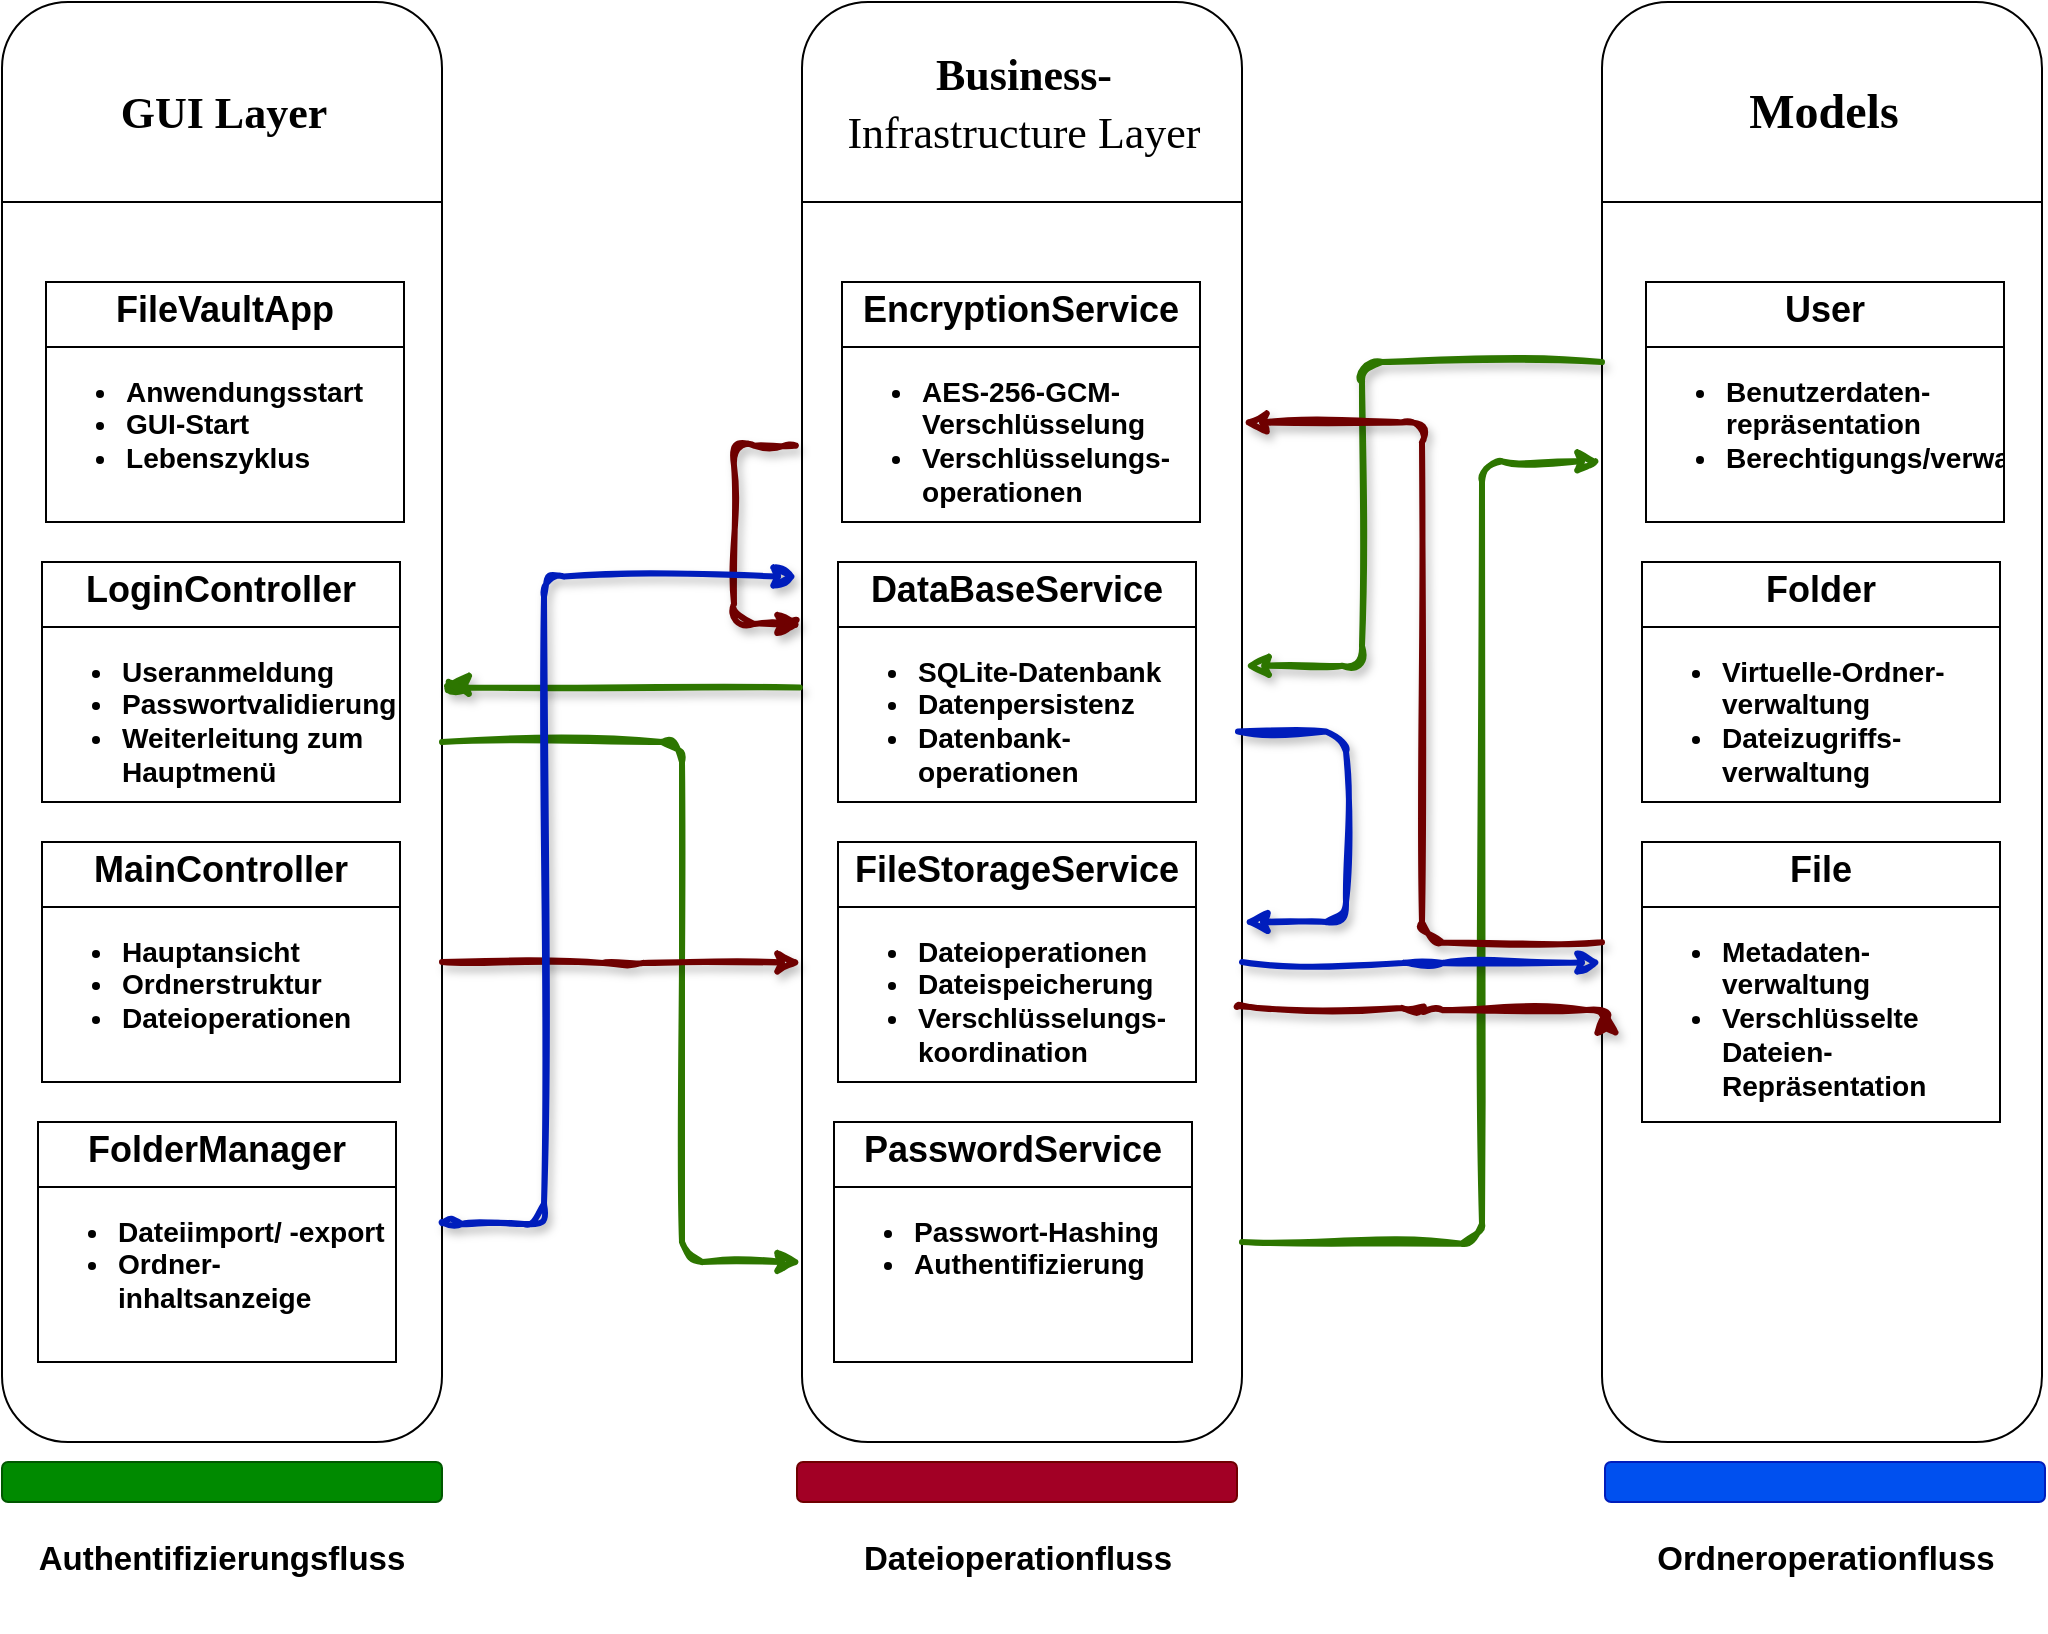 <mxfile version="26.2.13">
  <diagram name="Page-1" id="e56a1550-8fbb-45ad-956c-1786394a9013">
    <mxGraphModel dx="1447" dy="596" grid="1" gridSize="10" guides="1" tooltips="1" connect="1" arrows="1" fold="1" page="1" pageScale="1" pageWidth="1100" pageHeight="850" background="none" math="0" shadow="0">
      <root>
        <mxCell id="0" />
        <mxCell id="1" parent="0" />
        <mxCell id="-yXR84pEISBXPebQsvSQ-5" value="" style="rounded=1;whiteSpace=wrap;html=1;" parent="1" vertex="1">
          <mxGeometry x="40" y="30" width="220" height="720" as="geometry" />
        </mxCell>
        <mxCell id="-yXR84pEISBXPebQsvSQ-6" value="&lt;h1&gt;&lt;font face=&quot;Verdana&quot; style=&quot;font-size: 22px;&quot;&gt;GUI Layer&lt;/font&gt;&lt;/h1&gt;" style="text;html=1;align=center;verticalAlign=middle;whiteSpace=wrap;rounded=0;" parent="1" vertex="1">
          <mxGeometry x="61" y="60" width="180" height="50" as="geometry" />
        </mxCell>
        <mxCell id="-yXR84pEISBXPebQsvSQ-9" value="" style="endArrow=none;html=1;rounded=0;" parent="1" edge="1">
          <mxGeometry width="50" height="50" relative="1" as="geometry">
            <mxPoint x="40" y="130" as="sourcePoint" />
            <mxPoint x="260" y="130" as="targetPoint" />
          </mxGeometry>
        </mxCell>
        <mxCell id="-yXR84pEISBXPebQsvSQ-30" value="" style="rounded=1;whiteSpace=wrap;html=1;" parent="1" vertex="1">
          <mxGeometry x="440" y="30" width="220" height="720" as="geometry" />
        </mxCell>
        <mxCell id="-yXR84pEISBXPebQsvSQ-31" value="&lt;h1&gt;&lt;font face=&quot;Verdana&quot; style=&quot;font-size: 22px;&quot;&gt;Business-&lt;/font&gt;&lt;span style=&quot;font-size: 22px; font-family: Verdana; background-color: transparent; color: light-dark(rgb(0, 0, 0), rgb(255, 255, 255)); font-weight: normal;&quot;&gt;Infrastructure Layer&lt;/span&gt;&lt;/h1&gt;" style="text;html=1;align=center;verticalAlign=middle;whiteSpace=wrap;rounded=0;" parent="1" vertex="1">
          <mxGeometry x="461" y="40" width="180" height="80" as="geometry" />
        </mxCell>
        <mxCell id="-yXR84pEISBXPebQsvSQ-32" value="" style="endArrow=none;html=1;rounded=0;" parent="1" edge="1">
          <mxGeometry width="50" height="50" relative="1" as="geometry">
            <mxPoint x="440" y="130" as="sourcePoint" />
            <mxPoint x="660" y="130" as="targetPoint" />
          </mxGeometry>
        </mxCell>
        <mxCell id="-yXR84pEISBXPebQsvSQ-37" value="" style="rounded=1;whiteSpace=wrap;html=1;" parent="1" vertex="1">
          <mxGeometry x="840" y="30" width="220" height="720" as="geometry" />
        </mxCell>
        <mxCell id="-yXR84pEISBXPebQsvSQ-38" value="&lt;h1&gt;&lt;font face=&quot;Verdana&quot;&gt;Models&lt;/font&gt;&lt;/h1&gt;" style="text;html=1;align=center;verticalAlign=middle;whiteSpace=wrap;rounded=0;" parent="1" vertex="1">
          <mxGeometry x="861" y="60" width="180" height="50" as="geometry" />
        </mxCell>
        <mxCell id="-yXR84pEISBXPebQsvSQ-39" value="" style="endArrow=none;html=1;rounded=0;" parent="1" edge="1">
          <mxGeometry width="50" height="50" relative="1" as="geometry">
            <mxPoint x="840" y="130" as="sourcePoint" />
            <mxPoint x="1060" y="130" as="targetPoint" />
          </mxGeometry>
        </mxCell>
        <mxCell id="-yXR84pEISBXPebQsvSQ-44" value="&lt;h2 style=&quot;margin:0px;margin-top:4px;text-align:center;&quot;&gt;EncryptionService&lt;/h2&gt;&lt;hr size=&quot;1&quot; style=&quot;border-style:solid;&quot;&gt;&lt;h3&gt;&lt;div style=&quot;height:2px;&quot;&gt;&lt;ul&gt;&lt;li&gt;AES-256-GCM- Verschlüsselung&lt;/li&gt;&lt;li&gt;Verschlüsselungs-operationen&lt;/li&gt;&lt;/ul&gt;&lt;div&gt;&lt;br&gt;&lt;/div&gt;&lt;/div&gt;&lt;/h3&gt;" style="verticalAlign=top;align=left;overflow=fill;html=1;whiteSpace=wrap;" parent="1" vertex="1">
          <mxGeometry x="460" y="170" width="179" height="120" as="geometry" />
        </mxCell>
        <mxCell id="-yXR84pEISBXPebQsvSQ-47" value="&lt;h2 style=&quot;margin:0px;margin-top:4px;text-align:center;&quot;&gt;DataBaseService&lt;/h2&gt;&lt;hr size=&quot;1&quot; style=&quot;border-style:solid;&quot;&gt;&lt;h3&gt;&lt;div style=&quot;height:2px;&quot;&gt;&lt;ul&gt;&lt;li&gt;SQLite-Datenbank&lt;/li&gt;&lt;li&gt;Datenpersistenz&lt;/li&gt;&lt;li&gt;Datenbank-operationen&lt;/li&gt;&lt;/ul&gt;&lt;div&gt;&lt;br&gt;&lt;/div&gt;&lt;/div&gt;&lt;/h3&gt;" style="verticalAlign=top;align=left;overflow=fill;html=1;whiteSpace=wrap;" parent="1" vertex="1">
          <mxGeometry x="458" y="310" width="179" height="120" as="geometry" />
        </mxCell>
        <mxCell id="-yXR84pEISBXPebQsvSQ-48" value="&lt;h2 style=&quot;margin:0px;margin-top:4px;text-align:center;&quot;&gt;&lt;b&gt;FileStorageService&lt;/b&gt;&lt;/h2&gt;&lt;hr size=&quot;1&quot; style=&quot;border-style:solid;&quot;&gt;&lt;h3&gt;&lt;div style=&quot;height:2px;&quot;&gt;&lt;ul&gt;&lt;li&gt;Dateioperationen&lt;/li&gt;&lt;li&gt;Dateispeicherung&lt;/li&gt;&lt;li&gt;Verschlüsselungs-koordination&lt;/li&gt;&lt;/ul&gt;&lt;div&gt;&lt;br&gt;&lt;/div&gt;&lt;/div&gt;&lt;/h3&gt;" style="verticalAlign=top;align=left;overflow=fill;html=1;whiteSpace=wrap;" parent="1" vertex="1">
          <mxGeometry x="458" y="450" width="179" height="120" as="geometry" />
        </mxCell>
        <mxCell id="-yXR84pEISBXPebQsvSQ-49" value="&lt;h2 style=&quot;margin:0px;margin-top:4px;text-align:center;&quot;&gt;PasswordService&lt;/h2&gt;&lt;hr size=&quot;1&quot; style=&quot;border-style:solid;&quot;&gt;&lt;h3&gt;&lt;div style=&quot;height:2px;&quot;&gt;&lt;ul&gt;&lt;li&gt;Passwort-Hashing&lt;/li&gt;&lt;li&gt;Authentifizierung&lt;/li&gt;&lt;/ul&gt;&lt;div&gt;&lt;br&gt;&lt;/div&gt;&lt;/div&gt;&lt;/h3&gt;" style="verticalAlign=top;align=left;overflow=fill;html=1;whiteSpace=wrap;" parent="1" vertex="1">
          <mxGeometry x="456" y="590" width="179" height="120" as="geometry" />
        </mxCell>
        <mxCell id="-yXR84pEISBXPebQsvSQ-54" value="&lt;h2 style=&quot;margin:0px;margin-top:4px;text-align:center;&quot;&gt;FileVaultApp&lt;/h2&gt;&lt;hr size=&quot;1&quot; style=&quot;border-style:solid;&quot;&gt;&lt;h3&gt;&lt;div style=&quot;height:2px;&quot;&gt;&lt;ul&gt;&lt;li&gt;Anwendungsstart&lt;/li&gt;&lt;li&gt;GUI-Start&lt;/li&gt;&lt;li&gt;Lebenszyklus&lt;/li&gt;&lt;/ul&gt;&lt;div&gt;&lt;br&gt;&lt;/div&gt;&lt;/div&gt;&lt;/h3&gt;" style="verticalAlign=top;align=left;overflow=fill;html=1;whiteSpace=wrap;" parent="1" vertex="1">
          <mxGeometry x="62" y="170" width="179" height="120" as="geometry" />
        </mxCell>
        <mxCell id="-yXR84pEISBXPebQsvSQ-55" value="&lt;h2 style=&quot;margin:0px;margin-top:4px;text-align:center;&quot;&gt;&lt;b&gt;LoginController&lt;/b&gt;&lt;/h2&gt;&lt;hr size=&quot;1&quot; style=&quot;border-style:solid;&quot;&gt;&lt;h3&gt;&lt;div style=&quot;height:2px;&quot;&gt;&lt;ul&gt;&lt;li&gt;Useranmeldung&lt;/li&gt;&lt;li&gt;Passwortvalidierung&lt;/li&gt;&lt;li&gt;Weiterleitung zum Hauptmenü&lt;/li&gt;&lt;/ul&gt;&lt;/div&gt;&lt;/h3&gt;" style="verticalAlign=top;align=left;overflow=fill;html=1;whiteSpace=wrap;" parent="1" vertex="1">
          <mxGeometry x="60" y="310" width="179" height="120" as="geometry" />
        </mxCell>
        <mxCell id="-yXR84pEISBXPebQsvSQ-56" value="&lt;h2 style=&quot;margin:0px;margin-top:4px;text-align:center;&quot;&gt;&lt;b&gt;MainController&lt;/b&gt;&lt;/h2&gt;&lt;hr size=&quot;1&quot; style=&quot;border-style:solid;&quot;&gt;&lt;h3&gt;&lt;div style=&quot;height:2px;&quot;&gt;&lt;ul&gt;&lt;li&gt;Hauptansicht&lt;/li&gt;&lt;li&gt;Ordnerstruktur&lt;/li&gt;&lt;li&gt;Dateioperationen&lt;/li&gt;&lt;/ul&gt;&lt;div&gt;&lt;br&gt;&lt;/div&gt;&lt;/div&gt;&lt;/h3&gt;" style="verticalAlign=top;align=left;overflow=fill;html=1;whiteSpace=wrap;" parent="1" vertex="1">
          <mxGeometry x="60" y="450" width="179" height="120" as="geometry" />
        </mxCell>
        <mxCell id="-yXR84pEISBXPebQsvSQ-57" value="&lt;h2 style=&quot;margin:0px;margin-top:4px;text-align:center;&quot;&gt;FolderManager&lt;/h2&gt;&lt;hr size=&quot;1&quot; style=&quot;border-style:solid;&quot;&gt;&lt;h3&gt;&lt;div style=&quot;height:2px;&quot;&gt;&lt;ul&gt;&lt;li&gt;Dateiimport/ -export&lt;/li&gt;&lt;li&gt;Ordner-inhaltsanzeige&lt;/li&gt;&lt;/ul&gt;&lt;/div&gt;&lt;/h3&gt;" style="verticalAlign=top;align=left;overflow=fill;html=1;whiteSpace=wrap;" parent="1" vertex="1">
          <mxGeometry x="58" y="590" width="179" height="120" as="geometry" />
        </mxCell>
        <mxCell id="-yXR84pEISBXPebQsvSQ-58" value="&lt;h2 style=&quot;margin:0px;margin-top:4px;text-align:center;&quot;&gt;User&lt;/h2&gt;&lt;hr size=&quot;1&quot; style=&quot;border-style:solid;&quot;&gt;&lt;h3&gt;&lt;div style=&quot;height:2px;&quot;&gt;&lt;ul&gt;&lt;li&gt;Benutzerdaten-repräsentation&lt;/li&gt;&lt;li&gt;Berechtigungs/verwaltung&lt;/li&gt;&lt;/ul&gt;&lt;div&gt;&lt;br&gt;&lt;/div&gt;&lt;/div&gt;&lt;/h3&gt;" style="verticalAlign=top;align=left;overflow=fill;html=1;whiteSpace=wrap;" parent="1" vertex="1">
          <mxGeometry x="862" y="170" width="179" height="120" as="geometry" />
        </mxCell>
        <mxCell id="-yXR84pEISBXPebQsvSQ-59" value="&lt;h2 style=&quot;margin:0px;margin-top:4px;text-align:center;&quot;&gt;Folder&lt;/h2&gt;&lt;hr size=&quot;1&quot; style=&quot;border-style:solid;&quot;&gt;&lt;h3&gt;&lt;div style=&quot;height:2px;&quot;&gt;&lt;ul&gt;&lt;li&gt;Virtuelle-Ordner-verwaltung&lt;/li&gt;&lt;li&gt;Dateizugriffs-verwaltung&lt;/li&gt;&lt;/ul&gt;&lt;div&gt;&lt;br&gt;&lt;/div&gt;&lt;/div&gt;&lt;/h3&gt;" style="verticalAlign=top;align=left;overflow=fill;html=1;whiteSpace=wrap;" parent="1" vertex="1">
          <mxGeometry x="860" y="310" width="179" height="120" as="geometry" />
        </mxCell>
        <mxCell id="-yXR84pEISBXPebQsvSQ-60" value="&lt;h2 style=&quot;margin:0px;margin-top:4px;text-align:center;&quot;&gt;File&lt;/h2&gt;&lt;hr size=&quot;1&quot; style=&quot;border-style:solid;&quot;&gt;&lt;h3&gt;&lt;div style=&quot;height:2px;&quot;&gt;&lt;ul&gt;&lt;li&gt;Metadaten-verwaltung&lt;/li&gt;&lt;li&gt;Verschlüsselte Dateien- Repräsentation&lt;table class=&quot;kb-table full-width bordered&quot;&gt;&lt;tbody&gt;&lt;tr&gt;&lt;td&gt;&lt;br&gt;&lt;/td&gt;&lt;br/&gt;&lt;td&gt;&lt;br&gt;&lt;/td&gt;&lt;/tr&gt;&lt;/tbody&gt;&lt;/table&gt;&lt;/li&gt;&lt;/ul&gt;&lt;/div&gt;&lt;/h3&gt;" style="verticalAlign=top;align=left;overflow=fill;html=1;whiteSpace=wrap;" parent="1" vertex="1">
          <mxGeometry x="860" y="450" width="179" height="140" as="geometry" />
        </mxCell>
        <mxCell id="-yXR84pEISBXPebQsvSQ-68" style="edgeStyle=orthogonalEdgeStyle;rounded=1;orthogonalLoop=1;jettySize=auto;html=1;fillColor=#60a917;strokeColor=#2D7600;curved=0;sketch=1;curveFitting=1;jiggle=2;shadow=0;flowAnimation=0;startSize=6;strokeWidth=3;jumpStyle=gap;entryX=0;entryY=0.875;entryDx=0;entryDy=0;entryPerimeter=0;" parent="1" target="-yXR84pEISBXPebQsvSQ-30" edge="1">
          <mxGeometry relative="1" as="geometry">
            <mxPoint x="270" y="500" as="targetPoint" />
            <mxPoint x="260" y="400" as="sourcePoint" />
            <Array as="points">
              <mxPoint x="260" y="400" />
              <mxPoint x="380" y="400" />
              <mxPoint x="380" y="660" />
            </Array>
          </mxGeometry>
        </mxCell>
        <mxCell id="Wj3pU2oSyz4qSfwIh86G-1" style="edgeStyle=orthogonalEdgeStyle;rounded=1;orthogonalLoop=1;jettySize=auto;html=1;exitX=1;exitY=0.25;exitDx=0;exitDy=0;fillColor=#60a917;strokeColor=#2D7600;curved=0;sketch=1;curveFitting=1;jiggle=2;shadow=0;flowAnimation=0;startSize=6;strokeWidth=3;jumpStyle=gap;entryX=0;entryY=0.319;entryDx=0;entryDy=0;entryPerimeter=0;" parent="1" target="-yXR84pEISBXPebQsvSQ-37" edge="1">
          <mxGeometry relative="1" as="geometry">
            <mxPoint x="820" y="520" as="targetPoint" />
            <mxPoint x="660" y="650" as="sourcePoint" />
            <Array as="points">
              <mxPoint x="660" y="651" />
              <mxPoint x="780" y="651" />
              <mxPoint x="780" y="260" />
            </Array>
          </mxGeometry>
        </mxCell>
        <mxCell id="Wj3pU2oSyz4qSfwIh86G-3" value="" style="endArrow=classic;html=1;rounded=1;shadow=1;sketch=1;jiggle=2;curveFitting=1;strokeColor=#2D7600;strokeWidth=3;align=center;verticalAlign=middle;fontFamily=Helvetica;fontSize=11;fontColor=default;labelBackgroundColor=default;edgeStyle=orthogonalEdgeStyle;startSize=6;flowAnimation=1;curved=0;fillColor=#60a917;exitX=0;exitY=0.25;exitDx=0;exitDy=0;entryX=1.005;entryY=0.461;entryDx=0;entryDy=0;entryPerimeter=0;" parent="1" source="-yXR84pEISBXPebQsvSQ-37" target="-yXR84pEISBXPebQsvSQ-30" edge="1">
          <mxGeometry width="50" height="50" relative="1" as="geometry">
            <mxPoint x="770" y="200" as="sourcePoint" />
            <mxPoint x="820" y="150" as="targetPoint" />
            <Array as="points">
              <mxPoint x="720" y="210" />
              <mxPoint x="720" y="362" />
            </Array>
          </mxGeometry>
        </mxCell>
        <mxCell id="Wj3pU2oSyz4qSfwIh86G-4" value="" style="endArrow=classic;html=1;rounded=1;shadow=1;sketch=1;jiggle=2;curveFitting=1;strokeColor=#2D7600;strokeWidth=3;align=center;verticalAlign=middle;fontFamily=Helvetica;fontSize=11;fontColor=default;labelBackgroundColor=default;edgeStyle=orthogonalEdgeStyle;startSize=6;flowAnimation=1;curved=0;fillColor=#60a917;exitX=-0.005;exitY=0.451;exitDx=0;exitDy=0;exitPerimeter=0;entryX=1.005;entryY=0.449;entryDx=0;entryDy=0;entryPerimeter=0;" parent="1" edge="1">
          <mxGeometry width="50" height="50" relative="1" as="geometry">
            <mxPoint x="438.9" y="372.72" as="sourcePoint" />
            <mxPoint x="261.1" y="371.28" as="targetPoint" />
            <Array as="points">
              <mxPoint x="263" y="373" />
              <mxPoint x="263" y="371" />
            </Array>
          </mxGeometry>
        </mxCell>
        <mxCell id="Wj3pU2oSyz4qSfwIh86G-7" value="" style="rounded=1;whiteSpace=wrap;html=1;fontFamily=Helvetica;fontSize=11;fontColor=#ffffff;labelBackgroundColor=default;fillColor=#008a00;strokeColor=#005700;" parent="1" vertex="1">
          <mxGeometry x="40" y="760" width="220" height="20" as="geometry" />
        </mxCell>
        <mxCell id="Wj3pU2oSyz4qSfwIh86G-8" value="&lt;h2&gt;Authentifizierungsfluss&lt;/h2&gt;&lt;div&gt;&lt;br&gt;&lt;/div&gt;" style="text;html=1;align=center;verticalAlign=middle;whiteSpace=wrap;rounded=0;fontFamily=Helvetica;fontSize=11;fontColor=default;labelBackgroundColor=none;" parent="1" vertex="1">
          <mxGeometry x="40" y="800" width="220" height="30" as="geometry" />
        </mxCell>
        <mxCell id="Wj3pU2oSyz4qSfwIh86G-9" value="" style="rounded=1;whiteSpace=wrap;html=1;fontFamily=Helvetica;fontSize=11;fontColor=#ffffff;labelBackgroundColor=default;fillColor=#a20025;strokeColor=#6F0000;" parent="1" vertex="1">
          <mxGeometry x="437.5" y="760" width="220" height="20" as="geometry" />
        </mxCell>
        <mxCell id="Wj3pU2oSyz4qSfwIh86G-10" value="&lt;h2&gt;Dateioperationfluss&lt;/h2&gt;&lt;div&gt;&lt;br&gt;&lt;/div&gt;" style="text;html=1;align=center;verticalAlign=middle;whiteSpace=wrap;rounded=0;fontFamily=Helvetica;fontSize=11;fontColor=default;labelBackgroundColor=none;" parent="1" vertex="1">
          <mxGeometry x="437.5" y="800" width="220" height="30" as="geometry" />
        </mxCell>
        <mxCell id="Wj3pU2oSyz4qSfwIh86G-12" value="" style="endArrow=classic;html=1;rounded=1;shadow=1;sketch=1;jiggle=2;curveFitting=1;strokeColor=#6F0000;strokeWidth=3;align=center;verticalAlign=middle;fontFamily=Helvetica;fontSize=11;fontColor=default;labelBackgroundColor=default;edgeStyle=orthogonalEdgeStyle;startSize=6;flowAnimation=1;curved=0;fillColor=#a20025;entryX=0;entryY=0.667;entryDx=0;entryDy=0;entryPerimeter=0;" parent="1" target="-yXR84pEISBXPebQsvSQ-30" edge="1">
          <mxGeometry width="50" height="50" relative="1" as="geometry">
            <mxPoint x="260" y="510" as="sourcePoint" />
            <mxPoint x="310" y="460" as="targetPoint" />
          </mxGeometry>
        </mxCell>
        <mxCell id="Wj3pU2oSyz4qSfwIh86G-15" value="" style="endArrow=classic;html=1;rounded=1;shadow=1;sketch=1;jiggle=2;curveFitting=1;strokeColor=#6F0000;strokeWidth=3;align=center;verticalAlign=middle;fontFamily=Helvetica;fontSize=11;fontColor=default;labelBackgroundColor=default;edgeStyle=orthogonalEdgeStyle;startSize=6;flowAnimation=1;curved=0;fillColor=#a20025;entryX=0.009;entryY=0.668;entryDx=0;entryDy=0;entryPerimeter=0;" parent="1" edge="1">
          <mxGeometry width="50" height="50" relative="1" as="geometry">
            <mxPoint x="657.5" y="532" as="sourcePoint" />
            <mxPoint x="841.98" y="532.96" as="targetPoint" />
            <Array as="points">
              <mxPoint x="658" y="533" />
              <mxPoint x="750" y="533" />
              <mxPoint x="750" y="534" />
            </Array>
          </mxGeometry>
        </mxCell>
        <mxCell id="Wj3pU2oSyz4qSfwIh86G-16" value="" style="endArrow=classic;html=1;rounded=1;shadow=1;sketch=1;jiggle=2;curveFitting=1;strokeColor=#6F0000;strokeWidth=3;align=center;verticalAlign=middle;fontFamily=Helvetica;fontSize=11;fontColor=default;labelBackgroundColor=default;edgeStyle=orthogonalEdgeStyle;startSize=6;flowAnimation=1;curved=0;fillColor=#a20025;exitX=0;exitY=0.653;exitDx=0;exitDy=0;exitPerimeter=0;entryX=1;entryY=0.292;entryDx=0;entryDy=0;entryPerimeter=0;" parent="1" source="-yXR84pEISBXPebQsvSQ-37" target="-yXR84pEISBXPebQsvSQ-30" edge="1">
          <mxGeometry width="50" height="50" relative="1" as="geometry">
            <mxPoint x="710" y="500" as="sourcePoint" />
            <mxPoint x="670" y="240" as="targetPoint" />
          </mxGeometry>
        </mxCell>
        <mxCell id="Wj3pU2oSyz4qSfwIh86G-18" value="" style="endArrow=classic;html=1;rounded=1;shadow=1;sketch=1;jiggle=2;curveFitting=1;strokeColor=#6F0000;strokeWidth=3;align=center;verticalAlign=middle;fontFamily=Helvetica;fontSize=11;fontColor=default;labelBackgroundColor=default;edgeStyle=orthogonalEdgeStyle;startSize=6;flowAnimation=1;curved=0;fillColor=#a20025;exitX=-0.014;exitY=0.308;exitDx=0;exitDy=0;exitPerimeter=0;" parent="1" source="-yXR84pEISBXPebQsvSQ-30" edge="1">
          <mxGeometry width="50" height="50" relative="1" as="geometry">
            <mxPoint x="310" y="250" as="sourcePoint" />
            <mxPoint x="440" y="341" as="targetPoint" />
            <Array as="points">
              <mxPoint x="406" y="252" />
              <mxPoint x="406" y="341" />
              <mxPoint x="439" y="341" />
            </Array>
          </mxGeometry>
        </mxCell>
        <mxCell id="Wj3pU2oSyz4qSfwIh86G-19" value="" style="rounded=1;whiteSpace=wrap;html=1;fontFamily=Helvetica;fontSize=11;fontColor=#ffffff;labelBackgroundColor=default;fillColor=#0050ef;strokeColor=#001DBC;" parent="1" vertex="1">
          <mxGeometry x="841.5" y="760" width="220" height="20" as="geometry" />
        </mxCell>
        <mxCell id="Wj3pU2oSyz4qSfwIh86G-20" value="&lt;h2&gt;Ordneroperationfluss&lt;/h2&gt;&lt;div&gt;&lt;br&gt;&lt;/div&gt;" style="text;html=1;align=center;verticalAlign=middle;whiteSpace=wrap;rounded=0;fontFamily=Helvetica;fontSize=11;fontColor=default;labelBackgroundColor=none;" parent="1" vertex="1">
          <mxGeometry x="841.5" y="800" width="220" height="30" as="geometry" />
        </mxCell>
        <mxCell id="Wj3pU2oSyz4qSfwIh86G-21" value="" style="endArrow=classic;html=1;rounded=1;shadow=1;sketch=1;jiggle=2;curveFitting=1;strokeColor=#001DBC;strokeWidth=3;align=center;verticalAlign=middle;fontFamily=Helvetica;fontSize=11;fontColor=default;labelBackgroundColor=default;edgeStyle=orthogonalEdgeStyle;startSize=6;flowAnimation=1;curved=0;fillColor=#0050ef;entryX=-0.009;entryY=0.399;entryDx=0;entryDy=0;entryPerimeter=0;" parent="1" target="-yXR84pEISBXPebQsvSQ-30" edge="1">
          <mxGeometry width="50" height="50" relative="1" as="geometry">
            <mxPoint x="260" y="640" as="sourcePoint" />
            <mxPoint x="310" y="330" as="targetPoint" />
            <Array as="points">
              <mxPoint x="260" y="641" />
              <mxPoint x="311" y="641" />
              <mxPoint x="311" y="317" />
            </Array>
          </mxGeometry>
        </mxCell>
        <mxCell id="Wj3pU2oSyz4qSfwIh86G-22" value="" style="endArrow=classic;html=1;rounded=1;shadow=1;sketch=1;jiggle=2;curveFitting=1;strokeColor=#001DBC;strokeWidth=3;align=center;verticalAlign=middle;fontFamily=Helvetica;fontSize=11;fontColor=default;labelBackgroundColor=default;edgeStyle=orthogonalEdgeStyle;startSize=6;flowAnimation=1;curved=0;fillColor=#0050ef;" parent="1" edge="1">
          <mxGeometry width="50" height="50" relative="1" as="geometry">
            <mxPoint x="658" y="394.75" as="sourcePoint" />
            <mxPoint x="660.5" y="490" as="targetPoint" />
            <Array as="points">
              <mxPoint x="712" y="395" />
              <mxPoint x="712" y="490" />
            </Array>
          </mxGeometry>
        </mxCell>
        <mxCell id="WsGMDE1WitzJS90nJyNz-2" value="" style="endArrow=classic;html=1;rounded=1;shadow=1;sketch=1;jiggle=2;curveFitting=1;strokeColor=#001DBC;strokeWidth=3;align=center;verticalAlign=middle;fontFamily=Helvetica;fontSize=11;fontColor=default;labelBackgroundColor=default;edgeStyle=orthogonalEdgeStyle;startSize=6;flowAnimation=1;curved=0;fillColor=#0050ef;entryX=0;entryY=0.667;entryDx=0;entryDy=0;entryPerimeter=0;" edge="1" parent="1" target="-yXR84pEISBXPebQsvSQ-37">
          <mxGeometry width="50" height="50" relative="1" as="geometry">
            <mxPoint x="660" y="510" as="sourcePoint" />
            <mxPoint x="810" y="520" as="targetPoint" />
            <Array as="points" />
          </mxGeometry>
        </mxCell>
      </root>
    </mxGraphModel>
  </diagram>
</mxfile>
